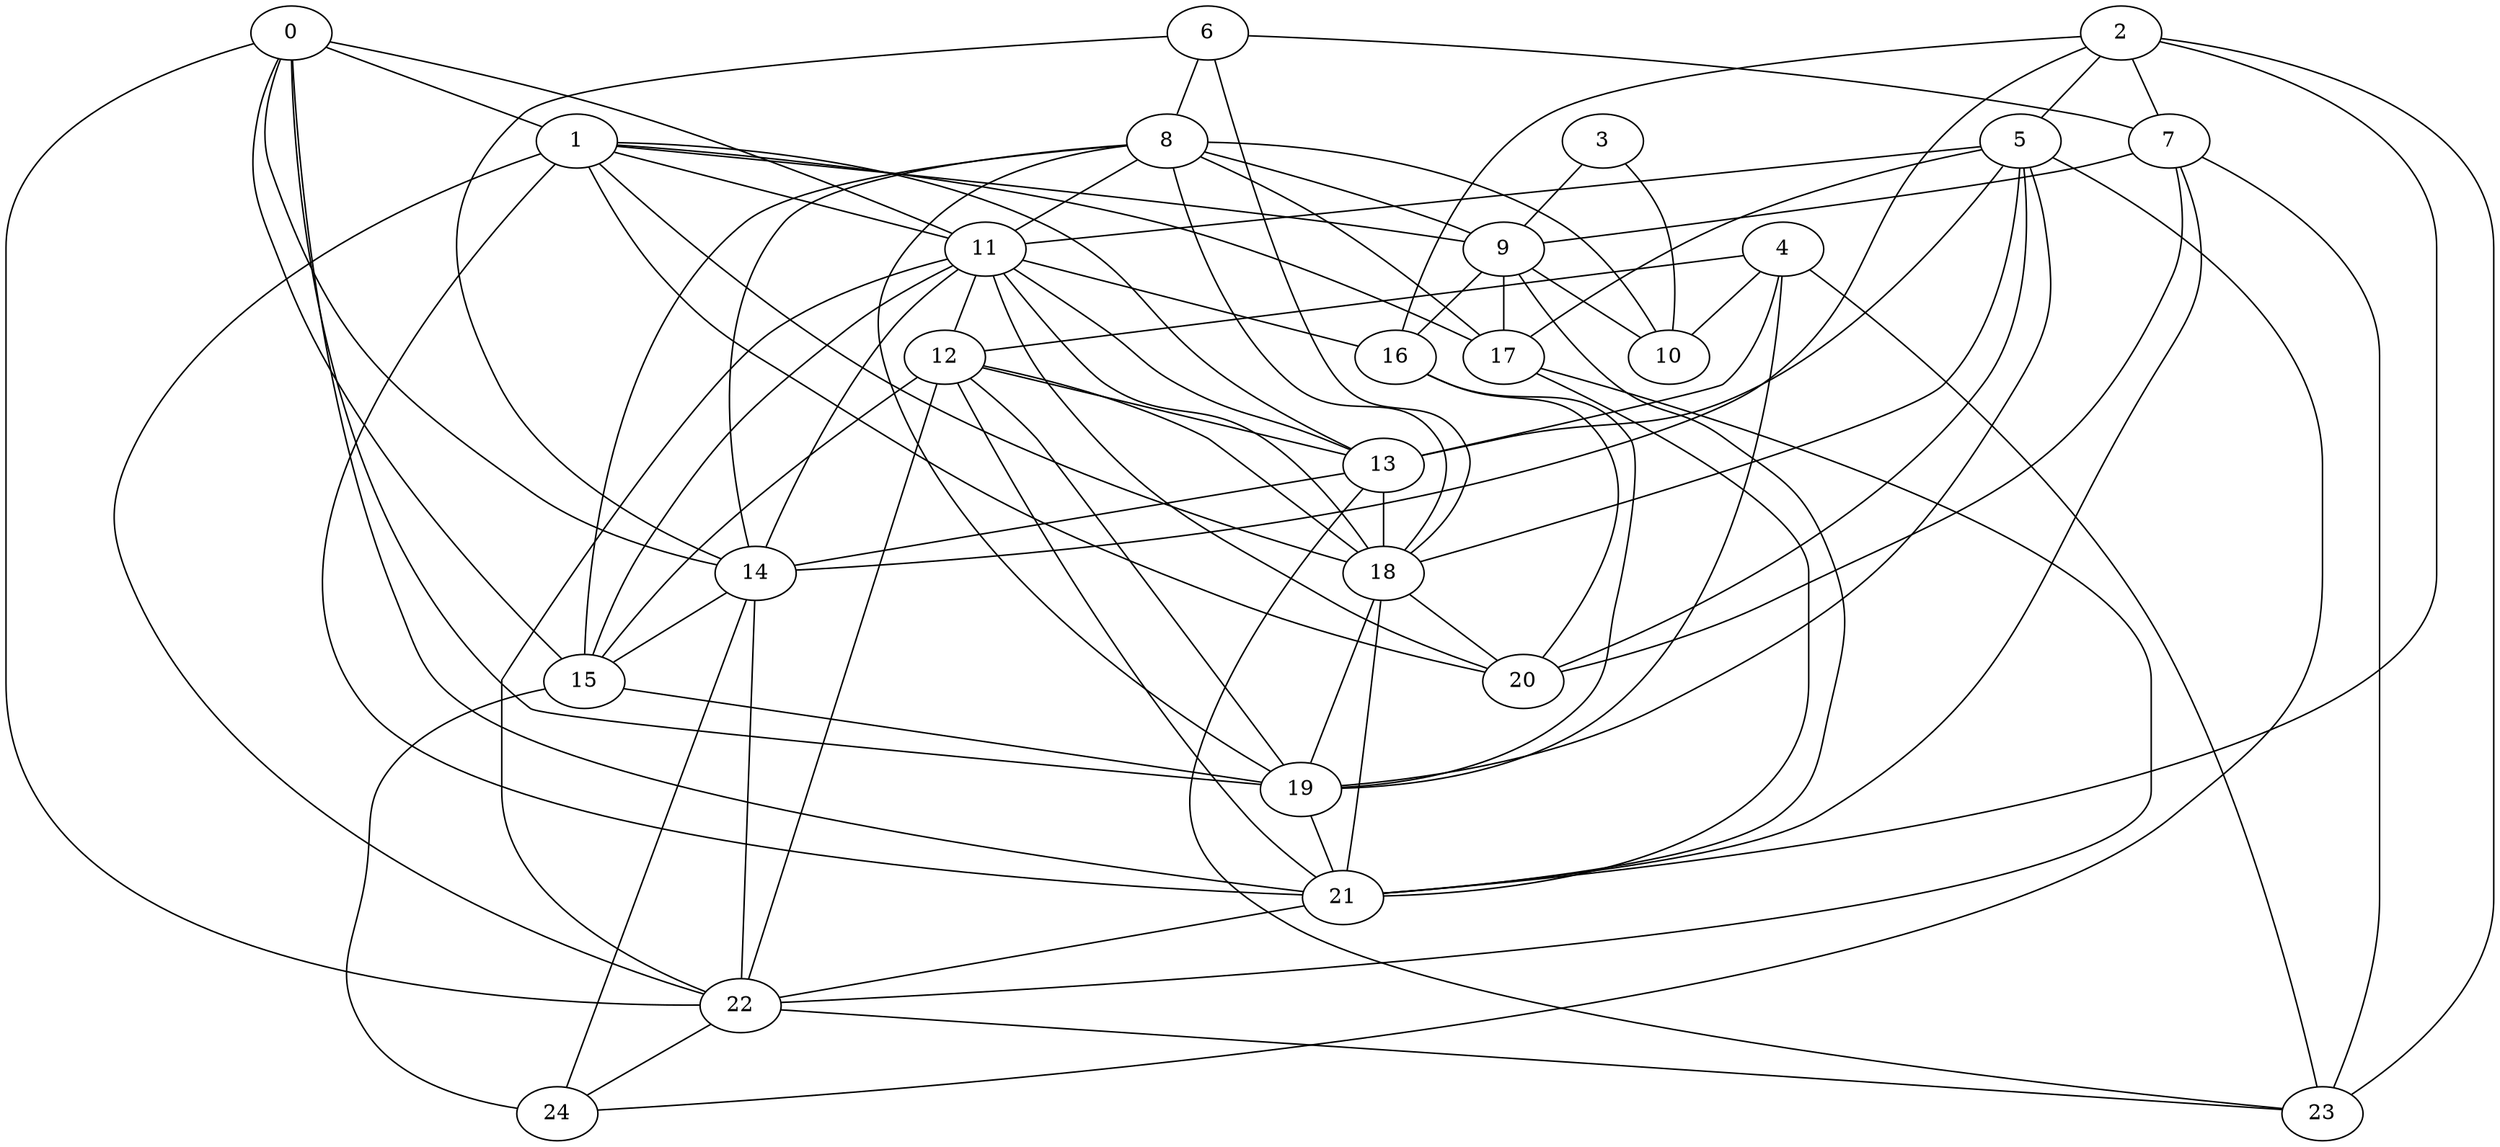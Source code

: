 strict graph "gnp_random_graph(25,0.25)" {
0;
1;
2;
3;
4;
5;
6;
7;
8;
9;
10;
11;
12;
13;
14;
15;
16;
17;
18;
19;
20;
21;
22;
23;
24;
0 -- 1  [is_available=True, prob="0.651935353222"];
0 -- 11  [is_available=True, prob="0.83436322336"];
0 -- 14  [is_available=True, prob="0.615540875519"];
0 -- 15  [is_available=True, prob="0.969062731598"];
0 -- 19  [is_available=True, prob="0.291768120418"];
0 -- 21  [is_available=True, prob="1.0"];
0 -- 22  [is_available=True, prob="0.446206164747"];
1 -- 9  [is_available=True, prob="0.0255420524685"];
1 -- 11  [is_available=True, prob="0.421936119868"];
1 -- 13  [is_available=True, prob="1.0"];
1 -- 17  [is_available=True, prob="0.50510525948"];
1 -- 18  [is_available=True, prob="0.305537954859"];
1 -- 20  [is_available=True, prob="0.186042310495"];
1 -- 21  [is_available=True, prob="0.659568638902"];
1 -- 22  [is_available=True, prob="0.0970956898913"];
2 -- 5  [is_available=True, prob="0.680070549054"];
2 -- 7  [is_available=True, prob="1.0"];
2 -- 14  [is_available=True, prob="1.0"];
2 -- 16  [is_available=True, prob="0.42839935687"];
2 -- 21  [is_available=True, prob="1.0"];
2 -- 23  [is_available=True, prob="0.488210560318"];
3 -- 9  [is_available=True, prob="0.386956895016"];
3 -- 10  [is_available=True, prob="0.749932807474"];
4 -- 10  [is_available=True, prob="1.0"];
4 -- 19  [is_available=True, prob="0.493233439478"];
4 -- 12  [is_available=True, prob="0.864067613312"];
4 -- 13  [is_available=True, prob="0.888116832291"];
4 -- 23  [is_available=True, prob="0.917912576197"];
5 -- 11  [is_available=True, prob="0.865332931022"];
5 -- 13  [is_available=True, prob="0.190505946714"];
5 -- 17  [is_available=True, prob="1.0"];
5 -- 18  [is_available=True, prob="1.0"];
5 -- 19  [is_available=True, prob="0.748566068967"];
5 -- 20  [is_available=True, prob="0.692708472054"];
5 -- 24  [is_available=True, prob="1.0"];
6 -- 8  [is_available=True, prob="0.410725075162"];
6 -- 18  [is_available=True, prob="0.866854474836"];
6 -- 14  [is_available=True, prob="1.0"];
6 -- 7  [is_available=True, prob="0.774000300534"];
7 -- 9  [is_available=True, prob="0.802489763082"];
7 -- 20  [is_available=True, prob="0.47827721601"];
7 -- 21  [is_available=True, prob="1.0"];
7 -- 23  [is_available=True, prob="0.00442641908289"];
8 -- 9  [is_available=True, prob="1.0"];
8 -- 10  [is_available=True, prob="1.0"];
8 -- 11  [is_available=True, prob="0.000346493314873"];
8 -- 14  [is_available=True, prob="0.92210198034"];
8 -- 15  [is_available=True, prob="0.625617521564"];
8 -- 17  [is_available=True, prob="0.582230302028"];
8 -- 18  [is_available=True, prob="0.380444339443"];
8 -- 19  [is_available=True, prob="0.33533821389"];
9 -- 10  [is_available=True, prob="1.0"];
9 -- 16  [is_available=True, prob="0.901548803697"];
9 -- 17  [is_available=True, prob="0.378098503658"];
9 -- 21  [is_available=True, prob="0.351893387935"];
11 -- 12  [is_available=True, prob="0.291362341675"];
11 -- 13  [is_available=True, prob="0.0950987422245"];
11 -- 14  [is_available=True, prob="0.540731649888"];
11 -- 15  [is_available=True, prob="1.0"];
11 -- 16  [is_available=True, prob="0.464096903427"];
11 -- 18  [is_available=True, prob="0.189754690441"];
11 -- 20  [is_available=True, prob="0.545850631986"];
11 -- 22  [is_available=True, prob="0.201689449846"];
12 -- 13  [is_available=True, prob="0.968002704226"];
12 -- 15  [is_available=True, prob="0.963350445134"];
12 -- 18  [is_available=True, prob="1.0"];
12 -- 19  [is_available=True, prob="1.0"];
12 -- 21  [is_available=True, prob="1.0"];
12 -- 22  [is_available=True, prob="1.0"];
13 -- 14  [is_available=True, prob="0.916418869501"];
13 -- 18  [is_available=True, prob="0.0141475890073"];
13 -- 23  [is_available=True, prob="0.213750039756"];
14 -- 15  [is_available=True, prob="1.0"];
14 -- 22  [is_available=True, prob="0.450659318244"];
14 -- 24  [is_available=True, prob="0.61778165597"];
15 -- 19  [is_available=True, prob="1.0"];
15 -- 24  [is_available=True, prob="1.0"];
16 -- 19  [is_available=True, prob="0.438039995952"];
16 -- 20  [is_available=True, prob="0.922136178503"];
17 -- 21  [is_available=True, prob="1.0"];
17 -- 22  [is_available=True, prob="0.390571392761"];
18 -- 19  [is_available=True, prob="1.0"];
18 -- 20  [is_available=True, prob="0.874217299163"];
18 -- 21  [is_available=True, prob="0.346433691456"];
19 -- 21  [is_available=True, prob="0.915410897805"];
21 -- 22  [is_available=True, prob="0.337876487955"];
22 -- 23  [is_available=True, prob="0.0564576633174"];
22 -- 24  [is_available=True, prob="0.57131639262"];
}
